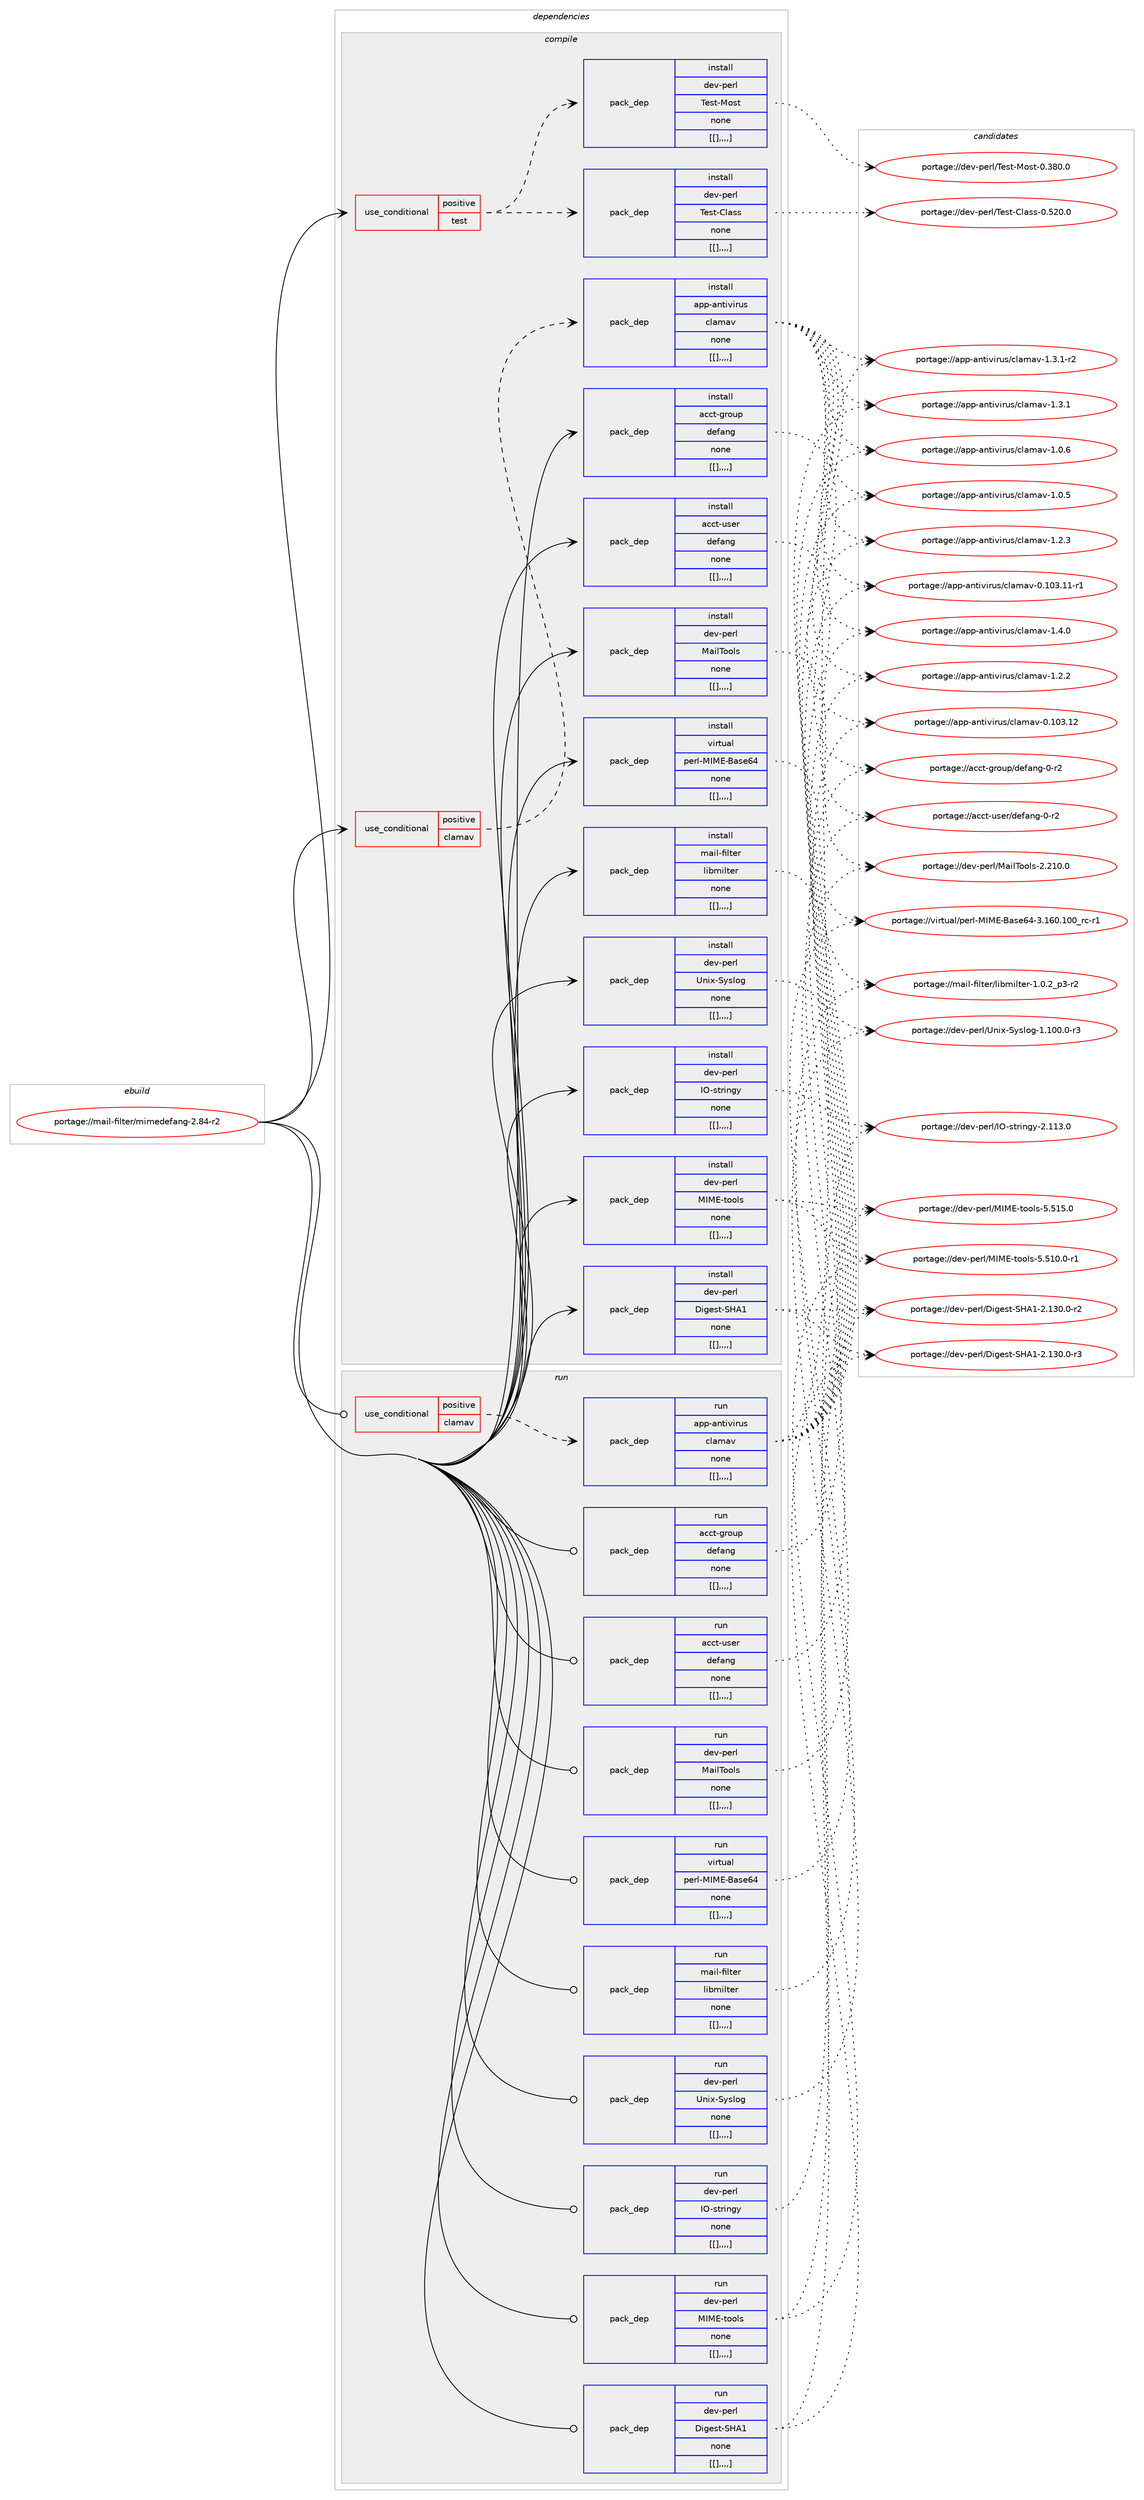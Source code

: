 digraph prolog {

# *************
# Graph options
# *************

newrank=true;
concentrate=true;
compound=true;
graph [rankdir=LR,fontname=Helvetica,fontsize=10,ranksep=1.5];#, ranksep=2.5, nodesep=0.2];
edge  [arrowhead=vee];
node  [fontname=Helvetica,fontsize=10];

# **********
# The ebuild
# **********

subgraph cluster_leftcol {
color=gray;
label=<<i>ebuild</i>>;
id [label="portage://mail-filter/mimedefang-2.84-r2", color=red, width=4, href="../mail-filter/mimedefang-2.84-r2.svg"];
}

# ****************
# The dependencies
# ****************

subgraph cluster_midcol {
color=gray;
label=<<i>dependencies</i>>;
subgraph cluster_compile {
fillcolor="#eeeeee";
style=filled;
label=<<i>compile</i>>;
subgraph cond72707 {
dependency292382 [label=<<TABLE BORDER="0" CELLBORDER="1" CELLSPACING="0" CELLPADDING="4"><TR><TD ROWSPAN="3" CELLPADDING="10">use_conditional</TD></TR><TR><TD>positive</TD></TR><TR><TD>clamav</TD></TR></TABLE>>, shape=none, color=red];
subgraph pack217245 {
dependency292383 [label=<<TABLE BORDER="0" CELLBORDER="1" CELLSPACING="0" CELLPADDING="4" WIDTH="220"><TR><TD ROWSPAN="6" CELLPADDING="30">pack_dep</TD></TR><TR><TD WIDTH="110">install</TD></TR><TR><TD>app-antivirus</TD></TR><TR><TD>clamav</TD></TR><TR><TD>none</TD></TR><TR><TD>[[],,,,]</TD></TR></TABLE>>, shape=none, color=blue];
}
dependency292382:e -> dependency292383:w [weight=20,style="dashed",arrowhead="vee"];
}
id:e -> dependency292382:w [weight=20,style="solid",arrowhead="vee"];
subgraph cond72708 {
dependency292384 [label=<<TABLE BORDER="0" CELLBORDER="1" CELLSPACING="0" CELLPADDING="4"><TR><TD ROWSPAN="3" CELLPADDING="10">use_conditional</TD></TR><TR><TD>positive</TD></TR><TR><TD>test</TD></TR></TABLE>>, shape=none, color=red];
subgraph pack217246 {
dependency292385 [label=<<TABLE BORDER="0" CELLBORDER="1" CELLSPACING="0" CELLPADDING="4" WIDTH="220"><TR><TD ROWSPAN="6" CELLPADDING="30">pack_dep</TD></TR><TR><TD WIDTH="110">install</TD></TR><TR><TD>dev-perl</TD></TR><TR><TD>Test-Class</TD></TR><TR><TD>none</TD></TR><TR><TD>[[],,,,]</TD></TR></TABLE>>, shape=none, color=blue];
}
dependency292384:e -> dependency292385:w [weight=20,style="dashed",arrowhead="vee"];
subgraph pack217247 {
dependency292386 [label=<<TABLE BORDER="0" CELLBORDER="1" CELLSPACING="0" CELLPADDING="4" WIDTH="220"><TR><TD ROWSPAN="6" CELLPADDING="30">pack_dep</TD></TR><TR><TD WIDTH="110">install</TD></TR><TR><TD>dev-perl</TD></TR><TR><TD>Test-Most</TD></TR><TR><TD>none</TD></TR><TR><TD>[[],,,,]</TD></TR></TABLE>>, shape=none, color=blue];
}
dependency292384:e -> dependency292386:w [weight=20,style="dashed",arrowhead="vee"];
}
id:e -> dependency292384:w [weight=20,style="solid",arrowhead="vee"];
subgraph pack217248 {
dependency292387 [label=<<TABLE BORDER="0" CELLBORDER="1" CELLSPACING="0" CELLPADDING="4" WIDTH="220"><TR><TD ROWSPAN="6" CELLPADDING="30">pack_dep</TD></TR><TR><TD WIDTH="110">install</TD></TR><TR><TD>acct-group</TD></TR><TR><TD>defang</TD></TR><TR><TD>none</TD></TR><TR><TD>[[],,,,]</TD></TR></TABLE>>, shape=none, color=blue];
}
id:e -> dependency292387:w [weight=20,style="solid",arrowhead="vee"];
subgraph pack217249 {
dependency292388 [label=<<TABLE BORDER="0" CELLBORDER="1" CELLSPACING="0" CELLPADDING="4" WIDTH="220"><TR><TD ROWSPAN="6" CELLPADDING="30">pack_dep</TD></TR><TR><TD WIDTH="110">install</TD></TR><TR><TD>acct-user</TD></TR><TR><TD>defang</TD></TR><TR><TD>none</TD></TR><TR><TD>[[],,,,]</TD></TR></TABLE>>, shape=none, color=blue];
}
id:e -> dependency292388:w [weight=20,style="solid",arrowhead="vee"];
subgraph pack217250 {
dependency292389 [label=<<TABLE BORDER="0" CELLBORDER="1" CELLSPACING="0" CELLPADDING="4" WIDTH="220"><TR><TD ROWSPAN="6" CELLPADDING="30">pack_dep</TD></TR><TR><TD WIDTH="110">install</TD></TR><TR><TD>dev-perl</TD></TR><TR><TD>Digest-SHA1</TD></TR><TR><TD>none</TD></TR><TR><TD>[[],,,,]</TD></TR></TABLE>>, shape=none, color=blue];
}
id:e -> dependency292389:w [weight=20,style="solid",arrowhead="vee"];
subgraph pack217251 {
dependency292390 [label=<<TABLE BORDER="0" CELLBORDER="1" CELLSPACING="0" CELLPADDING="4" WIDTH="220"><TR><TD ROWSPAN="6" CELLPADDING="30">pack_dep</TD></TR><TR><TD WIDTH="110">install</TD></TR><TR><TD>dev-perl</TD></TR><TR><TD>IO-stringy</TD></TR><TR><TD>none</TD></TR><TR><TD>[[],,,,]</TD></TR></TABLE>>, shape=none, color=blue];
}
id:e -> dependency292390:w [weight=20,style="solid",arrowhead="vee"];
subgraph pack217252 {
dependency292391 [label=<<TABLE BORDER="0" CELLBORDER="1" CELLSPACING="0" CELLPADDING="4" WIDTH="220"><TR><TD ROWSPAN="6" CELLPADDING="30">pack_dep</TD></TR><TR><TD WIDTH="110">install</TD></TR><TR><TD>dev-perl</TD></TR><TR><TD>MIME-tools</TD></TR><TR><TD>none</TD></TR><TR><TD>[[],,,,]</TD></TR></TABLE>>, shape=none, color=blue];
}
id:e -> dependency292391:w [weight=20,style="solid",arrowhead="vee"];
subgraph pack217253 {
dependency292392 [label=<<TABLE BORDER="0" CELLBORDER="1" CELLSPACING="0" CELLPADDING="4" WIDTH="220"><TR><TD ROWSPAN="6" CELLPADDING="30">pack_dep</TD></TR><TR><TD WIDTH="110">install</TD></TR><TR><TD>dev-perl</TD></TR><TR><TD>MailTools</TD></TR><TR><TD>none</TD></TR><TR><TD>[[],,,,]</TD></TR></TABLE>>, shape=none, color=blue];
}
id:e -> dependency292392:w [weight=20,style="solid",arrowhead="vee"];
subgraph pack217254 {
dependency292393 [label=<<TABLE BORDER="0" CELLBORDER="1" CELLSPACING="0" CELLPADDING="4" WIDTH="220"><TR><TD ROWSPAN="6" CELLPADDING="30">pack_dep</TD></TR><TR><TD WIDTH="110">install</TD></TR><TR><TD>dev-perl</TD></TR><TR><TD>Unix-Syslog</TD></TR><TR><TD>none</TD></TR><TR><TD>[[],,,,]</TD></TR></TABLE>>, shape=none, color=blue];
}
id:e -> dependency292393:w [weight=20,style="solid",arrowhead="vee"];
subgraph pack217255 {
dependency292394 [label=<<TABLE BORDER="0" CELLBORDER="1" CELLSPACING="0" CELLPADDING="4" WIDTH="220"><TR><TD ROWSPAN="6" CELLPADDING="30">pack_dep</TD></TR><TR><TD WIDTH="110">install</TD></TR><TR><TD>mail-filter</TD></TR><TR><TD>libmilter</TD></TR><TR><TD>none</TD></TR><TR><TD>[[],,,,]</TD></TR></TABLE>>, shape=none, color=blue];
}
id:e -> dependency292394:w [weight=20,style="solid",arrowhead="vee"];
subgraph pack217256 {
dependency292395 [label=<<TABLE BORDER="0" CELLBORDER="1" CELLSPACING="0" CELLPADDING="4" WIDTH="220"><TR><TD ROWSPAN="6" CELLPADDING="30">pack_dep</TD></TR><TR><TD WIDTH="110">install</TD></TR><TR><TD>virtual</TD></TR><TR><TD>perl-MIME-Base64</TD></TR><TR><TD>none</TD></TR><TR><TD>[[],,,,]</TD></TR></TABLE>>, shape=none, color=blue];
}
id:e -> dependency292395:w [weight=20,style="solid",arrowhead="vee"];
}
subgraph cluster_compileandrun {
fillcolor="#eeeeee";
style=filled;
label=<<i>compile and run</i>>;
}
subgraph cluster_run {
fillcolor="#eeeeee";
style=filled;
label=<<i>run</i>>;
subgraph cond72709 {
dependency292396 [label=<<TABLE BORDER="0" CELLBORDER="1" CELLSPACING="0" CELLPADDING="4"><TR><TD ROWSPAN="3" CELLPADDING="10">use_conditional</TD></TR><TR><TD>positive</TD></TR><TR><TD>clamav</TD></TR></TABLE>>, shape=none, color=red];
subgraph pack217257 {
dependency292397 [label=<<TABLE BORDER="0" CELLBORDER="1" CELLSPACING="0" CELLPADDING="4" WIDTH="220"><TR><TD ROWSPAN="6" CELLPADDING="30">pack_dep</TD></TR><TR><TD WIDTH="110">run</TD></TR><TR><TD>app-antivirus</TD></TR><TR><TD>clamav</TD></TR><TR><TD>none</TD></TR><TR><TD>[[],,,,]</TD></TR></TABLE>>, shape=none, color=blue];
}
dependency292396:e -> dependency292397:w [weight=20,style="dashed",arrowhead="vee"];
}
id:e -> dependency292396:w [weight=20,style="solid",arrowhead="odot"];
subgraph pack217258 {
dependency292398 [label=<<TABLE BORDER="0" CELLBORDER="1" CELLSPACING="0" CELLPADDING="4" WIDTH="220"><TR><TD ROWSPAN="6" CELLPADDING="30">pack_dep</TD></TR><TR><TD WIDTH="110">run</TD></TR><TR><TD>acct-group</TD></TR><TR><TD>defang</TD></TR><TR><TD>none</TD></TR><TR><TD>[[],,,,]</TD></TR></TABLE>>, shape=none, color=blue];
}
id:e -> dependency292398:w [weight=20,style="solid",arrowhead="odot"];
subgraph pack217259 {
dependency292399 [label=<<TABLE BORDER="0" CELLBORDER="1" CELLSPACING="0" CELLPADDING="4" WIDTH="220"><TR><TD ROWSPAN="6" CELLPADDING="30">pack_dep</TD></TR><TR><TD WIDTH="110">run</TD></TR><TR><TD>acct-user</TD></TR><TR><TD>defang</TD></TR><TR><TD>none</TD></TR><TR><TD>[[],,,,]</TD></TR></TABLE>>, shape=none, color=blue];
}
id:e -> dependency292399:w [weight=20,style="solid",arrowhead="odot"];
subgraph pack217260 {
dependency292400 [label=<<TABLE BORDER="0" CELLBORDER="1" CELLSPACING="0" CELLPADDING="4" WIDTH="220"><TR><TD ROWSPAN="6" CELLPADDING="30">pack_dep</TD></TR><TR><TD WIDTH="110">run</TD></TR><TR><TD>dev-perl</TD></TR><TR><TD>Digest-SHA1</TD></TR><TR><TD>none</TD></TR><TR><TD>[[],,,,]</TD></TR></TABLE>>, shape=none, color=blue];
}
id:e -> dependency292400:w [weight=20,style="solid",arrowhead="odot"];
subgraph pack217261 {
dependency292401 [label=<<TABLE BORDER="0" CELLBORDER="1" CELLSPACING="0" CELLPADDING="4" WIDTH="220"><TR><TD ROWSPAN="6" CELLPADDING="30">pack_dep</TD></TR><TR><TD WIDTH="110">run</TD></TR><TR><TD>dev-perl</TD></TR><TR><TD>IO-stringy</TD></TR><TR><TD>none</TD></TR><TR><TD>[[],,,,]</TD></TR></TABLE>>, shape=none, color=blue];
}
id:e -> dependency292401:w [weight=20,style="solid",arrowhead="odot"];
subgraph pack217262 {
dependency292402 [label=<<TABLE BORDER="0" CELLBORDER="1" CELLSPACING="0" CELLPADDING="4" WIDTH="220"><TR><TD ROWSPAN="6" CELLPADDING="30">pack_dep</TD></TR><TR><TD WIDTH="110">run</TD></TR><TR><TD>dev-perl</TD></TR><TR><TD>MIME-tools</TD></TR><TR><TD>none</TD></TR><TR><TD>[[],,,,]</TD></TR></TABLE>>, shape=none, color=blue];
}
id:e -> dependency292402:w [weight=20,style="solid",arrowhead="odot"];
subgraph pack217263 {
dependency292403 [label=<<TABLE BORDER="0" CELLBORDER="1" CELLSPACING="0" CELLPADDING="4" WIDTH="220"><TR><TD ROWSPAN="6" CELLPADDING="30">pack_dep</TD></TR><TR><TD WIDTH="110">run</TD></TR><TR><TD>dev-perl</TD></TR><TR><TD>MailTools</TD></TR><TR><TD>none</TD></TR><TR><TD>[[],,,,]</TD></TR></TABLE>>, shape=none, color=blue];
}
id:e -> dependency292403:w [weight=20,style="solid",arrowhead="odot"];
subgraph pack217264 {
dependency292404 [label=<<TABLE BORDER="0" CELLBORDER="1" CELLSPACING="0" CELLPADDING="4" WIDTH="220"><TR><TD ROWSPAN="6" CELLPADDING="30">pack_dep</TD></TR><TR><TD WIDTH="110">run</TD></TR><TR><TD>dev-perl</TD></TR><TR><TD>Unix-Syslog</TD></TR><TR><TD>none</TD></TR><TR><TD>[[],,,,]</TD></TR></TABLE>>, shape=none, color=blue];
}
id:e -> dependency292404:w [weight=20,style="solid",arrowhead="odot"];
subgraph pack217265 {
dependency292405 [label=<<TABLE BORDER="0" CELLBORDER="1" CELLSPACING="0" CELLPADDING="4" WIDTH="220"><TR><TD ROWSPAN="6" CELLPADDING="30">pack_dep</TD></TR><TR><TD WIDTH="110">run</TD></TR><TR><TD>mail-filter</TD></TR><TR><TD>libmilter</TD></TR><TR><TD>none</TD></TR><TR><TD>[[],,,,]</TD></TR></TABLE>>, shape=none, color=blue];
}
id:e -> dependency292405:w [weight=20,style="solid",arrowhead="odot"];
subgraph pack217266 {
dependency292406 [label=<<TABLE BORDER="0" CELLBORDER="1" CELLSPACING="0" CELLPADDING="4" WIDTH="220"><TR><TD ROWSPAN="6" CELLPADDING="30">pack_dep</TD></TR><TR><TD WIDTH="110">run</TD></TR><TR><TD>virtual</TD></TR><TR><TD>perl-MIME-Base64</TD></TR><TR><TD>none</TD></TR><TR><TD>[[],,,,]</TD></TR></TABLE>>, shape=none, color=blue];
}
id:e -> dependency292406:w [weight=20,style="solid",arrowhead="odot"];
}
}

# **************
# The candidates
# **************

subgraph cluster_choices {
rank=same;
color=gray;
label=<<i>candidates</i>>;

subgraph choice217245 {
color=black;
nodesep=1;
choice97112112459711011610511810511411711547991089710997118454946524648 [label="portage://app-antivirus/clamav-1.4.0", color=red, width=4,href="../app-antivirus/clamav-1.4.0.svg"];
choice971121124597110116105118105114117115479910897109971184549465146494511450 [label="portage://app-antivirus/clamav-1.3.1-r2", color=red, width=4,href="../app-antivirus/clamav-1.3.1-r2.svg"];
choice97112112459711011610511810511411711547991089710997118454946514649 [label="portage://app-antivirus/clamav-1.3.1", color=red, width=4,href="../app-antivirus/clamav-1.3.1.svg"];
choice97112112459711011610511810511411711547991089710997118454946504651 [label="portage://app-antivirus/clamav-1.2.3", color=red, width=4,href="../app-antivirus/clamav-1.2.3.svg"];
choice97112112459711011610511810511411711547991089710997118454946504650 [label="portage://app-antivirus/clamav-1.2.2", color=red, width=4,href="../app-antivirus/clamav-1.2.2.svg"];
choice97112112459711011610511810511411711547991089710997118454946484654 [label="portage://app-antivirus/clamav-1.0.6", color=red, width=4,href="../app-antivirus/clamav-1.0.6.svg"];
choice97112112459711011610511810511411711547991089710997118454946484653 [label="portage://app-antivirus/clamav-1.0.5", color=red, width=4,href="../app-antivirus/clamav-1.0.5.svg"];
choice97112112459711011610511810511411711547991089710997118454846494851464950 [label="portage://app-antivirus/clamav-0.103.12", color=red, width=4,href="../app-antivirus/clamav-0.103.12.svg"];
choice971121124597110116105118105114117115479910897109971184548464948514649494511449 [label="portage://app-antivirus/clamav-0.103.11-r1", color=red, width=4,href="../app-antivirus/clamav-0.103.11-r1.svg"];
dependency292383:e -> choice97112112459711011610511810511411711547991089710997118454946524648:w [style=dotted,weight="100"];
dependency292383:e -> choice971121124597110116105118105114117115479910897109971184549465146494511450:w [style=dotted,weight="100"];
dependency292383:e -> choice97112112459711011610511810511411711547991089710997118454946514649:w [style=dotted,weight="100"];
dependency292383:e -> choice97112112459711011610511810511411711547991089710997118454946504651:w [style=dotted,weight="100"];
dependency292383:e -> choice97112112459711011610511810511411711547991089710997118454946504650:w [style=dotted,weight="100"];
dependency292383:e -> choice97112112459711011610511810511411711547991089710997118454946484654:w [style=dotted,weight="100"];
dependency292383:e -> choice97112112459711011610511810511411711547991089710997118454946484653:w [style=dotted,weight="100"];
dependency292383:e -> choice97112112459711011610511810511411711547991089710997118454846494851464950:w [style=dotted,weight="100"];
dependency292383:e -> choice971121124597110116105118105114117115479910897109971184548464948514649494511449:w [style=dotted,weight="100"];
}
subgraph choice217246 {
color=black;
nodesep=1;
choice1001011184511210111410847841011151164567108971151154548465350484648 [label="portage://dev-perl/Test-Class-0.520.0", color=red, width=4,href="../dev-perl/Test-Class-0.520.0.svg"];
dependency292385:e -> choice1001011184511210111410847841011151164567108971151154548465350484648:w [style=dotted,weight="100"];
}
subgraph choice217247 {
color=black;
nodesep=1;
choice10010111845112101114108478410111511645771111151164548465156484648 [label="portage://dev-perl/Test-Most-0.380.0", color=red, width=4,href="../dev-perl/Test-Most-0.380.0.svg"];
dependency292386:e -> choice10010111845112101114108478410111511645771111151164548465156484648:w [style=dotted,weight="100"];
}
subgraph choice217248 {
color=black;
nodesep=1;
choice97999911645103114111117112471001011029711010345484511450 [label="portage://acct-group/defang-0-r2", color=red, width=4,href="../acct-group/defang-0-r2.svg"];
dependency292387:e -> choice97999911645103114111117112471001011029711010345484511450:w [style=dotted,weight="100"];
}
subgraph choice217249 {
color=black;
nodesep=1;
choice97999911645117115101114471001011029711010345484511450 [label="portage://acct-user/defang-0-r2", color=red, width=4,href="../acct-user/defang-0-r2.svg"];
dependency292388:e -> choice97999911645117115101114471001011029711010345484511450:w [style=dotted,weight="100"];
}
subgraph choice217250 {
color=black;
nodesep=1;
choice100101118451121011141084768105103101115116458372654945504649514846484511451 [label="portage://dev-perl/Digest-SHA1-2.130.0-r3", color=red, width=4,href="../dev-perl/Digest-SHA1-2.130.0-r3.svg"];
choice100101118451121011141084768105103101115116458372654945504649514846484511450 [label="portage://dev-perl/Digest-SHA1-2.130.0-r2", color=red, width=4,href="../dev-perl/Digest-SHA1-2.130.0-r2.svg"];
dependency292389:e -> choice100101118451121011141084768105103101115116458372654945504649514846484511451:w [style=dotted,weight="100"];
dependency292389:e -> choice100101118451121011141084768105103101115116458372654945504649514846484511450:w [style=dotted,weight="100"];
}
subgraph choice217251 {
color=black;
nodesep=1;
choice10010111845112101114108477379451151161141051101031214550464949514648 [label="portage://dev-perl/IO-stringy-2.113.0", color=red, width=4,href="../dev-perl/IO-stringy-2.113.0.svg"];
dependency292390:e -> choice10010111845112101114108477379451151161141051101031214550464949514648:w [style=dotted,weight="100"];
}
subgraph choice217252 {
color=black;
nodesep=1;
choice100101118451121011141084777737769451161111111081154553465349534648 [label="portage://dev-perl/MIME-tools-5.515.0", color=red, width=4,href="../dev-perl/MIME-tools-5.515.0.svg"];
choice1001011184511210111410847777377694511611111110811545534653494846484511449 [label="portage://dev-perl/MIME-tools-5.510.0-r1", color=red, width=4,href="../dev-perl/MIME-tools-5.510.0-r1.svg"];
dependency292391:e -> choice100101118451121011141084777737769451161111111081154553465349534648:w [style=dotted,weight="100"];
dependency292391:e -> choice1001011184511210111410847777377694511611111110811545534653494846484511449:w [style=dotted,weight="100"];
}
subgraph choice217253 {
color=black;
nodesep=1;
choice10010111845112101114108477797105108841111111081154550465049484648 [label="portage://dev-perl/MailTools-2.210.0", color=red, width=4,href="../dev-perl/MailTools-2.210.0.svg"];
dependency292392:e -> choice10010111845112101114108477797105108841111111081154550465049484648:w [style=dotted,weight="100"];
}
subgraph choice217254 {
color=black;
nodesep=1;
choice100101118451121011141084785110105120458312111510811110345494649484846484511451 [label="portage://dev-perl/Unix-Syslog-1.100.0-r3", color=red, width=4,href="../dev-perl/Unix-Syslog-1.100.0-r3.svg"];
dependency292393:e -> choice100101118451121011141084785110105120458312111510811110345494649484846484511451:w [style=dotted,weight="100"];
}
subgraph choice217255 {
color=black;
nodesep=1;
choice1099710510845102105108116101114471081059810910510811610111445494648465095112514511450 [label="portage://mail-filter/libmilter-1.0.2_p3-r2", color=red, width=4,href="../mail-filter/libmilter-1.0.2_p3-r2.svg"];
dependency292394:e -> choice1099710510845102105108116101114471081059810910510811610111445494648465095112514511450:w [style=dotted,weight="100"];
}
subgraph choice217256 {
color=black;
nodesep=1;
choice1181051141161179710847112101114108457773776945669711510154524551464954484649484895114994511449 [label="portage://virtual/perl-MIME-Base64-3.160.100_rc-r1", color=red, width=4,href="../virtual/perl-MIME-Base64-3.160.100_rc-r1.svg"];
dependency292395:e -> choice1181051141161179710847112101114108457773776945669711510154524551464954484649484895114994511449:w [style=dotted,weight="100"];
}
subgraph choice217257 {
color=black;
nodesep=1;
choice97112112459711011610511810511411711547991089710997118454946524648 [label="portage://app-antivirus/clamav-1.4.0", color=red, width=4,href="../app-antivirus/clamav-1.4.0.svg"];
choice971121124597110116105118105114117115479910897109971184549465146494511450 [label="portage://app-antivirus/clamav-1.3.1-r2", color=red, width=4,href="../app-antivirus/clamav-1.3.1-r2.svg"];
choice97112112459711011610511810511411711547991089710997118454946514649 [label="portage://app-antivirus/clamav-1.3.1", color=red, width=4,href="../app-antivirus/clamav-1.3.1.svg"];
choice97112112459711011610511810511411711547991089710997118454946504651 [label="portage://app-antivirus/clamav-1.2.3", color=red, width=4,href="../app-antivirus/clamav-1.2.3.svg"];
choice97112112459711011610511810511411711547991089710997118454946504650 [label="portage://app-antivirus/clamav-1.2.2", color=red, width=4,href="../app-antivirus/clamav-1.2.2.svg"];
choice97112112459711011610511810511411711547991089710997118454946484654 [label="portage://app-antivirus/clamav-1.0.6", color=red, width=4,href="../app-antivirus/clamav-1.0.6.svg"];
choice97112112459711011610511810511411711547991089710997118454946484653 [label="portage://app-antivirus/clamav-1.0.5", color=red, width=4,href="../app-antivirus/clamav-1.0.5.svg"];
choice97112112459711011610511810511411711547991089710997118454846494851464950 [label="portage://app-antivirus/clamav-0.103.12", color=red, width=4,href="../app-antivirus/clamav-0.103.12.svg"];
choice971121124597110116105118105114117115479910897109971184548464948514649494511449 [label="portage://app-antivirus/clamav-0.103.11-r1", color=red, width=4,href="../app-antivirus/clamav-0.103.11-r1.svg"];
dependency292397:e -> choice97112112459711011610511810511411711547991089710997118454946524648:w [style=dotted,weight="100"];
dependency292397:e -> choice971121124597110116105118105114117115479910897109971184549465146494511450:w [style=dotted,weight="100"];
dependency292397:e -> choice97112112459711011610511810511411711547991089710997118454946514649:w [style=dotted,weight="100"];
dependency292397:e -> choice97112112459711011610511810511411711547991089710997118454946504651:w [style=dotted,weight="100"];
dependency292397:e -> choice97112112459711011610511810511411711547991089710997118454946504650:w [style=dotted,weight="100"];
dependency292397:e -> choice97112112459711011610511810511411711547991089710997118454946484654:w [style=dotted,weight="100"];
dependency292397:e -> choice97112112459711011610511810511411711547991089710997118454946484653:w [style=dotted,weight="100"];
dependency292397:e -> choice97112112459711011610511810511411711547991089710997118454846494851464950:w [style=dotted,weight="100"];
dependency292397:e -> choice971121124597110116105118105114117115479910897109971184548464948514649494511449:w [style=dotted,weight="100"];
}
subgraph choice217258 {
color=black;
nodesep=1;
choice97999911645103114111117112471001011029711010345484511450 [label="portage://acct-group/defang-0-r2", color=red, width=4,href="../acct-group/defang-0-r2.svg"];
dependency292398:e -> choice97999911645103114111117112471001011029711010345484511450:w [style=dotted,weight="100"];
}
subgraph choice217259 {
color=black;
nodesep=1;
choice97999911645117115101114471001011029711010345484511450 [label="portage://acct-user/defang-0-r2", color=red, width=4,href="../acct-user/defang-0-r2.svg"];
dependency292399:e -> choice97999911645117115101114471001011029711010345484511450:w [style=dotted,weight="100"];
}
subgraph choice217260 {
color=black;
nodesep=1;
choice100101118451121011141084768105103101115116458372654945504649514846484511451 [label="portage://dev-perl/Digest-SHA1-2.130.0-r3", color=red, width=4,href="../dev-perl/Digest-SHA1-2.130.0-r3.svg"];
choice100101118451121011141084768105103101115116458372654945504649514846484511450 [label="portage://dev-perl/Digest-SHA1-2.130.0-r2", color=red, width=4,href="../dev-perl/Digest-SHA1-2.130.0-r2.svg"];
dependency292400:e -> choice100101118451121011141084768105103101115116458372654945504649514846484511451:w [style=dotted,weight="100"];
dependency292400:e -> choice100101118451121011141084768105103101115116458372654945504649514846484511450:w [style=dotted,weight="100"];
}
subgraph choice217261 {
color=black;
nodesep=1;
choice10010111845112101114108477379451151161141051101031214550464949514648 [label="portage://dev-perl/IO-stringy-2.113.0", color=red, width=4,href="../dev-perl/IO-stringy-2.113.0.svg"];
dependency292401:e -> choice10010111845112101114108477379451151161141051101031214550464949514648:w [style=dotted,weight="100"];
}
subgraph choice217262 {
color=black;
nodesep=1;
choice100101118451121011141084777737769451161111111081154553465349534648 [label="portage://dev-perl/MIME-tools-5.515.0", color=red, width=4,href="../dev-perl/MIME-tools-5.515.0.svg"];
choice1001011184511210111410847777377694511611111110811545534653494846484511449 [label="portage://dev-perl/MIME-tools-5.510.0-r1", color=red, width=4,href="../dev-perl/MIME-tools-5.510.0-r1.svg"];
dependency292402:e -> choice100101118451121011141084777737769451161111111081154553465349534648:w [style=dotted,weight="100"];
dependency292402:e -> choice1001011184511210111410847777377694511611111110811545534653494846484511449:w [style=dotted,weight="100"];
}
subgraph choice217263 {
color=black;
nodesep=1;
choice10010111845112101114108477797105108841111111081154550465049484648 [label="portage://dev-perl/MailTools-2.210.0", color=red, width=4,href="../dev-perl/MailTools-2.210.0.svg"];
dependency292403:e -> choice10010111845112101114108477797105108841111111081154550465049484648:w [style=dotted,weight="100"];
}
subgraph choice217264 {
color=black;
nodesep=1;
choice100101118451121011141084785110105120458312111510811110345494649484846484511451 [label="portage://dev-perl/Unix-Syslog-1.100.0-r3", color=red, width=4,href="../dev-perl/Unix-Syslog-1.100.0-r3.svg"];
dependency292404:e -> choice100101118451121011141084785110105120458312111510811110345494649484846484511451:w [style=dotted,weight="100"];
}
subgraph choice217265 {
color=black;
nodesep=1;
choice1099710510845102105108116101114471081059810910510811610111445494648465095112514511450 [label="portage://mail-filter/libmilter-1.0.2_p3-r2", color=red, width=4,href="../mail-filter/libmilter-1.0.2_p3-r2.svg"];
dependency292405:e -> choice1099710510845102105108116101114471081059810910510811610111445494648465095112514511450:w [style=dotted,weight="100"];
}
subgraph choice217266 {
color=black;
nodesep=1;
choice1181051141161179710847112101114108457773776945669711510154524551464954484649484895114994511449 [label="portage://virtual/perl-MIME-Base64-3.160.100_rc-r1", color=red, width=4,href="../virtual/perl-MIME-Base64-3.160.100_rc-r1.svg"];
dependency292406:e -> choice1181051141161179710847112101114108457773776945669711510154524551464954484649484895114994511449:w [style=dotted,weight="100"];
}
}

}
